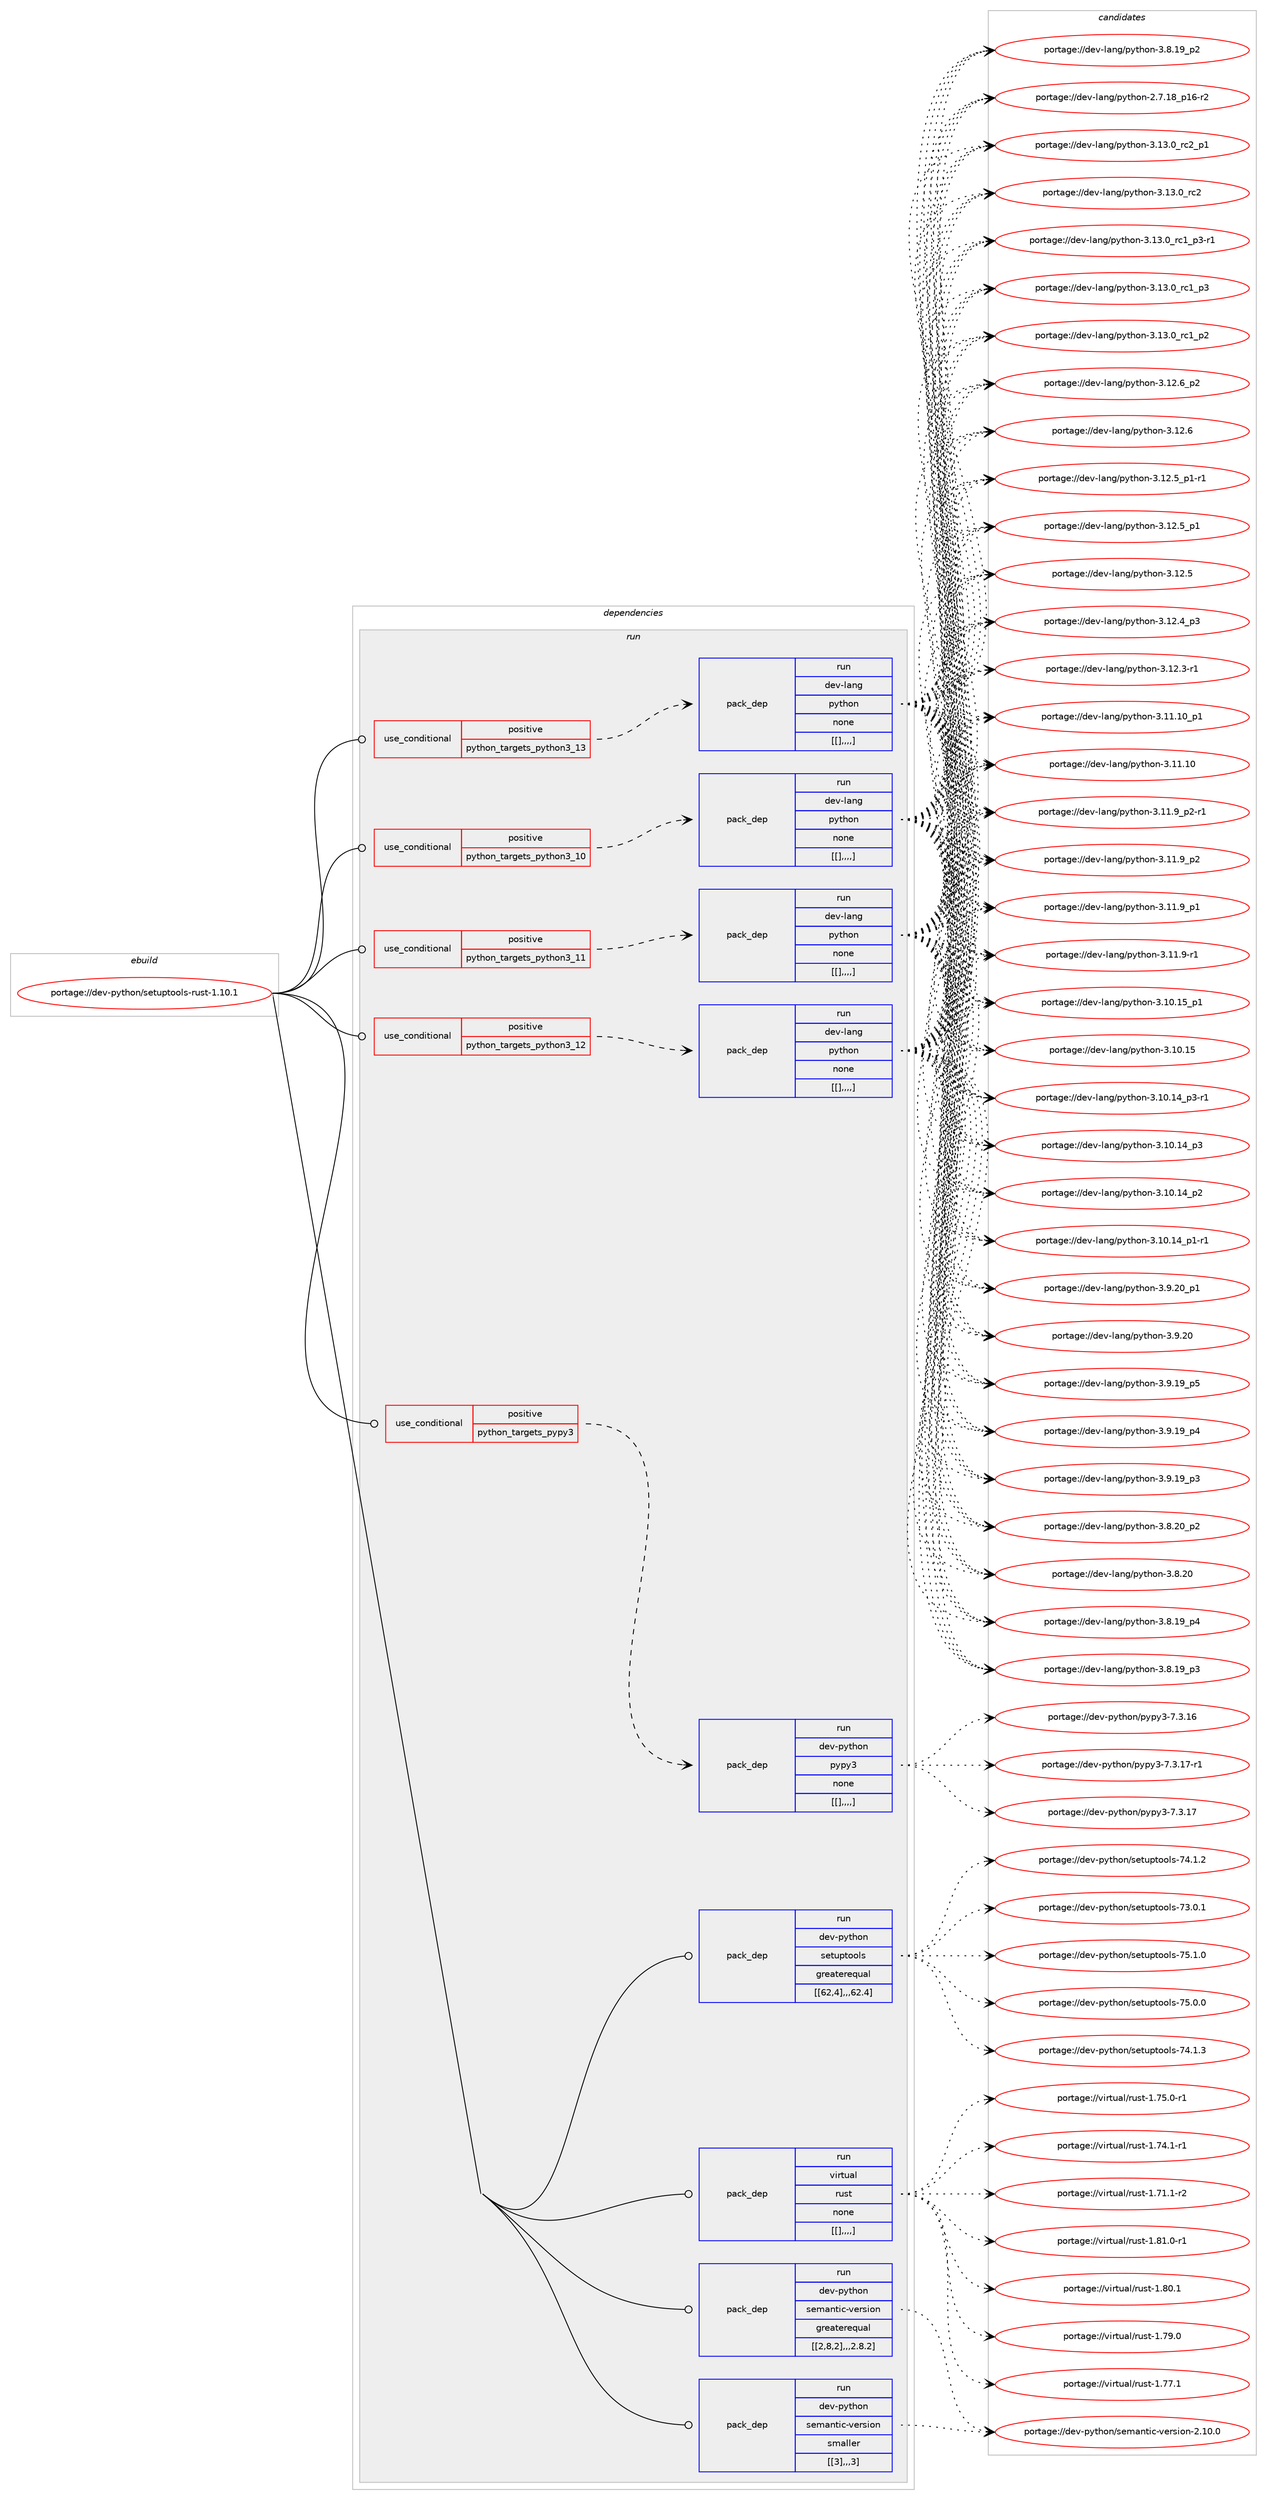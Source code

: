 digraph prolog {

# *************
# Graph options
# *************

newrank=true;
concentrate=true;
compound=true;
graph [rankdir=LR,fontname=Helvetica,fontsize=10,ranksep=1.5];#, ranksep=2.5, nodesep=0.2];
edge  [arrowhead=vee];
node  [fontname=Helvetica,fontsize=10];

# **********
# The ebuild
# **********

subgraph cluster_leftcol {
color=gray;
label=<<i>ebuild</i>>;
id [label="portage://dev-python/setuptools-rust-1.10.1", color=red, width=4, href="../dev-python/setuptools-rust-1.10.1.svg"];
}

# ****************
# The dependencies
# ****************

subgraph cluster_midcol {
color=gray;
label=<<i>dependencies</i>>;
subgraph cluster_compile {
fillcolor="#eeeeee";
style=filled;
label=<<i>compile</i>>;
}
subgraph cluster_compileandrun {
fillcolor="#eeeeee";
style=filled;
label=<<i>compile and run</i>>;
}
subgraph cluster_run {
fillcolor="#eeeeee";
style=filled;
label=<<i>run</i>>;
subgraph cond41174 {
dependency166370 [label=<<TABLE BORDER="0" CELLBORDER="1" CELLSPACING="0" CELLPADDING="4"><TR><TD ROWSPAN="3" CELLPADDING="10">use_conditional</TD></TR><TR><TD>positive</TD></TR><TR><TD>python_targets_pypy3</TD></TR></TABLE>>, shape=none, color=red];
subgraph pack123938 {
dependency166371 [label=<<TABLE BORDER="0" CELLBORDER="1" CELLSPACING="0" CELLPADDING="4" WIDTH="220"><TR><TD ROWSPAN="6" CELLPADDING="30">pack_dep</TD></TR><TR><TD WIDTH="110">run</TD></TR><TR><TD>dev-python</TD></TR><TR><TD>pypy3</TD></TR><TR><TD>none</TD></TR><TR><TD>[[],,,,]</TD></TR></TABLE>>, shape=none, color=blue];
}
dependency166370:e -> dependency166371:w [weight=20,style="dashed",arrowhead="vee"];
}
id:e -> dependency166370:w [weight=20,style="solid",arrowhead="odot"];
subgraph cond41175 {
dependency166372 [label=<<TABLE BORDER="0" CELLBORDER="1" CELLSPACING="0" CELLPADDING="4"><TR><TD ROWSPAN="3" CELLPADDING="10">use_conditional</TD></TR><TR><TD>positive</TD></TR><TR><TD>python_targets_python3_10</TD></TR></TABLE>>, shape=none, color=red];
subgraph pack123939 {
dependency166373 [label=<<TABLE BORDER="0" CELLBORDER="1" CELLSPACING="0" CELLPADDING="4" WIDTH="220"><TR><TD ROWSPAN="6" CELLPADDING="30">pack_dep</TD></TR><TR><TD WIDTH="110">run</TD></TR><TR><TD>dev-lang</TD></TR><TR><TD>python</TD></TR><TR><TD>none</TD></TR><TR><TD>[[],,,,]</TD></TR></TABLE>>, shape=none, color=blue];
}
dependency166372:e -> dependency166373:w [weight=20,style="dashed",arrowhead="vee"];
}
id:e -> dependency166372:w [weight=20,style="solid",arrowhead="odot"];
subgraph cond41176 {
dependency166374 [label=<<TABLE BORDER="0" CELLBORDER="1" CELLSPACING="0" CELLPADDING="4"><TR><TD ROWSPAN="3" CELLPADDING="10">use_conditional</TD></TR><TR><TD>positive</TD></TR><TR><TD>python_targets_python3_11</TD></TR></TABLE>>, shape=none, color=red];
subgraph pack123940 {
dependency166375 [label=<<TABLE BORDER="0" CELLBORDER="1" CELLSPACING="0" CELLPADDING="4" WIDTH="220"><TR><TD ROWSPAN="6" CELLPADDING="30">pack_dep</TD></TR><TR><TD WIDTH="110">run</TD></TR><TR><TD>dev-lang</TD></TR><TR><TD>python</TD></TR><TR><TD>none</TD></TR><TR><TD>[[],,,,]</TD></TR></TABLE>>, shape=none, color=blue];
}
dependency166374:e -> dependency166375:w [weight=20,style="dashed",arrowhead="vee"];
}
id:e -> dependency166374:w [weight=20,style="solid",arrowhead="odot"];
subgraph cond41177 {
dependency166376 [label=<<TABLE BORDER="0" CELLBORDER="1" CELLSPACING="0" CELLPADDING="4"><TR><TD ROWSPAN="3" CELLPADDING="10">use_conditional</TD></TR><TR><TD>positive</TD></TR><TR><TD>python_targets_python3_12</TD></TR></TABLE>>, shape=none, color=red];
subgraph pack123941 {
dependency166377 [label=<<TABLE BORDER="0" CELLBORDER="1" CELLSPACING="0" CELLPADDING="4" WIDTH="220"><TR><TD ROWSPAN="6" CELLPADDING="30">pack_dep</TD></TR><TR><TD WIDTH="110">run</TD></TR><TR><TD>dev-lang</TD></TR><TR><TD>python</TD></TR><TR><TD>none</TD></TR><TR><TD>[[],,,,]</TD></TR></TABLE>>, shape=none, color=blue];
}
dependency166376:e -> dependency166377:w [weight=20,style="dashed",arrowhead="vee"];
}
id:e -> dependency166376:w [weight=20,style="solid",arrowhead="odot"];
subgraph cond41178 {
dependency166378 [label=<<TABLE BORDER="0" CELLBORDER="1" CELLSPACING="0" CELLPADDING="4"><TR><TD ROWSPAN="3" CELLPADDING="10">use_conditional</TD></TR><TR><TD>positive</TD></TR><TR><TD>python_targets_python3_13</TD></TR></TABLE>>, shape=none, color=red];
subgraph pack123942 {
dependency166379 [label=<<TABLE BORDER="0" CELLBORDER="1" CELLSPACING="0" CELLPADDING="4" WIDTH="220"><TR><TD ROWSPAN="6" CELLPADDING="30">pack_dep</TD></TR><TR><TD WIDTH="110">run</TD></TR><TR><TD>dev-lang</TD></TR><TR><TD>python</TD></TR><TR><TD>none</TD></TR><TR><TD>[[],,,,]</TD></TR></TABLE>>, shape=none, color=blue];
}
dependency166378:e -> dependency166379:w [weight=20,style="dashed",arrowhead="vee"];
}
id:e -> dependency166378:w [weight=20,style="solid",arrowhead="odot"];
subgraph pack123943 {
dependency166380 [label=<<TABLE BORDER="0" CELLBORDER="1" CELLSPACING="0" CELLPADDING="4" WIDTH="220"><TR><TD ROWSPAN="6" CELLPADDING="30">pack_dep</TD></TR><TR><TD WIDTH="110">run</TD></TR><TR><TD>dev-python</TD></TR><TR><TD>semantic-version</TD></TR><TR><TD>greaterequal</TD></TR><TR><TD>[[2,8,2],,,2.8.2]</TD></TR></TABLE>>, shape=none, color=blue];
}
id:e -> dependency166380:w [weight=20,style="solid",arrowhead="odot"];
subgraph pack123944 {
dependency166381 [label=<<TABLE BORDER="0" CELLBORDER="1" CELLSPACING="0" CELLPADDING="4" WIDTH="220"><TR><TD ROWSPAN="6" CELLPADDING="30">pack_dep</TD></TR><TR><TD WIDTH="110">run</TD></TR><TR><TD>dev-python</TD></TR><TR><TD>semantic-version</TD></TR><TR><TD>smaller</TD></TR><TR><TD>[[3],,,3]</TD></TR></TABLE>>, shape=none, color=blue];
}
id:e -> dependency166381:w [weight=20,style="solid",arrowhead="odot"];
subgraph pack123945 {
dependency166382 [label=<<TABLE BORDER="0" CELLBORDER="1" CELLSPACING="0" CELLPADDING="4" WIDTH="220"><TR><TD ROWSPAN="6" CELLPADDING="30">pack_dep</TD></TR><TR><TD WIDTH="110">run</TD></TR><TR><TD>dev-python</TD></TR><TR><TD>setuptools</TD></TR><TR><TD>greaterequal</TD></TR><TR><TD>[[62,4],,,62.4]</TD></TR></TABLE>>, shape=none, color=blue];
}
id:e -> dependency166382:w [weight=20,style="solid",arrowhead="odot"];
subgraph pack123946 {
dependency166383 [label=<<TABLE BORDER="0" CELLBORDER="1" CELLSPACING="0" CELLPADDING="4" WIDTH="220"><TR><TD ROWSPAN="6" CELLPADDING="30">pack_dep</TD></TR><TR><TD WIDTH="110">run</TD></TR><TR><TD>virtual</TD></TR><TR><TD>rust</TD></TR><TR><TD>none</TD></TR><TR><TD>[[],,,,]</TD></TR></TABLE>>, shape=none, color=blue];
}
id:e -> dependency166383:w [weight=20,style="solid",arrowhead="odot"];
}
}

# **************
# The candidates
# **************

subgraph cluster_choices {
rank=same;
color=gray;
label=<<i>candidates</i>>;

subgraph choice123938 {
color=black;
nodesep=1;
choice100101118451121211161041111104711212111212151455546514649554511449 [label="portage://dev-python/pypy3-7.3.17-r1", color=red, width=4,href="../dev-python/pypy3-7.3.17-r1.svg"];
choice10010111845112121116104111110471121211121215145554651464955 [label="portage://dev-python/pypy3-7.3.17", color=red, width=4,href="../dev-python/pypy3-7.3.17.svg"];
choice10010111845112121116104111110471121211121215145554651464954 [label="portage://dev-python/pypy3-7.3.16", color=red, width=4,href="../dev-python/pypy3-7.3.16.svg"];
dependency166371:e -> choice100101118451121211161041111104711212111212151455546514649554511449:w [style=dotted,weight="100"];
dependency166371:e -> choice10010111845112121116104111110471121211121215145554651464955:w [style=dotted,weight="100"];
dependency166371:e -> choice10010111845112121116104111110471121211121215145554651464954:w [style=dotted,weight="100"];
}
subgraph choice123939 {
color=black;
nodesep=1;
choice100101118451089711010347112121116104111110455146495146489511499509511249 [label="portage://dev-lang/python-3.13.0_rc2_p1", color=red, width=4,href="../dev-lang/python-3.13.0_rc2_p1.svg"];
choice10010111845108971101034711212111610411111045514649514648951149950 [label="portage://dev-lang/python-3.13.0_rc2", color=red, width=4,href="../dev-lang/python-3.13.0_rc2.svg"];
choice1001011184510897110103471121211161041111104551464951464895114994995112514511449 [label="portage://dev-lang/python-3.13.0_rc1_p3-r1", color=red, width=4,href="../dev-lang/python-3.13.0_rc1_p3-r1.svg"];
choice100101118451089711010347112121116104111110455146495146489511499499511251 [label="portage://dev-lang/python-3.13.0_rc1_p3", color=red, width=4,href="../dev-lang/python-3.13.0_rc1_p3.svg"];
choice100101118451089711010347112121116104111110455146495146489511499499511250 [label="portage://dev-lang/python-3.13.0_rc1_p2", color=red, width=4,href="../dev-lang/python-3.13.0_rc1_p2.svg"];
choice100101118451089711010347112121116104111110455146495046549511250 [label="portage://dev-lang/python-3.12.6_p2", color=red, width=4,href="../dev-lang/python-3.12.6_p2.svg"];
choice10010111845108971101034711212111610411111045514649504654 [label="portage://dev-lang/python-3.12.6", color=red, width=4,href="../dev-lang/python-3.12.6.svg"];
choice1001011184510897110103471121211161041111104551464950465395112494511449 [label="portage://dev-lang/python-3.12.5_p1-r1", color=red, width=4,href="../dev-lang/python-3.12.5_p1-r1.svg"];
choice100101118451089711010347112121116104111110455146495046539511249 [label="portage://dev-lang/python-3.12.5_p1", color=red, width=4,href="../dev-lang/python-3.12.5_p1.svg"];
choice10010111845108971101034711212111610411111045514649504653 [label="portage://dev-lang/python-3.12.5", color=red, width=4,href="../dev-lang/python-3.12.5.svg"];
choice100101118451089711010347112121116104111110455146495046529511251 [label="portage://dev-lang/python-3.12.4_p3", color=red, width=4,href="../dev-lang/python-3.12.4_p3.svg"];
choice100101118451089711010347112121116104111110455146495046514511449 [label="portage://dev-lang/python-3.12.3-r1", color=red, width=4,href="../dev-lang/python-3.12.3-r1.svg"];
choice10010111845108971101034711212111610411111045514649494649489511249 [label="portage://dev-lang/python-3.11.10_p1", color=red, width=4,href="../dev-lang/python-3.11.10_p1.svg"];
choice1001011184510897110103471121211161041111104551464949464948 [label="portage://dev-lang/python-3.11.10", color=red, width=4,href="../dev-lang/python-3.11.10.svg"];
choice1001011184510897110103471121211161041111104551464949465795112504511449 [label="portage://dev-lang/python-3.11.9_p2-r1", color=red, width=4,href="../dev-lang/python-3.11.9_p2-r1.svg"];
choice100101118451089711010347112121116104111110455146494946579511250 [label="portage://dev-lang/python-3.11.9_p2", color=red, width=4,href="../dev-lang/python-3.11.9_p2.svg"];
choice100101118451089711010347112121116104111110455146494946579511249 [label="portage://dev-lang/python-3.11.9_p1", color=red, width=4,href="../dev-lang/python-3.11.9_p1.svg"];
choice100101118451089711010347112121116104111110455146494946574511449 [label="portage://dev-lang/python-3.11.9-r1", color=red, width=4,href="../dev-lang/python-3.11.9-r1.svg"];
choice10010111845108971101034711212111610411111045514649484649539511249 [label="portage://dev-lang/python-3.10.15_p1", color=red, width=4,href="../dev-lang/python-3.10.15_p1.svg"];
choice1001011184510897110103471121211161041111104551464948464953 [label="portage://dev-lang/python-3.10.15", color=red, width=4,href="../dev-lang/python-3.10.15.svg"];
choice100101118451089711010347112121116104111110455146494846495295112514511449 [label="portage://dev-lang/python-3.10.14_p3-r1", color=red, width=4,href="../dev-lang/python-3.10.14_p3-r1.svg"];
choice10010111845108971101034711212111610411111045514649484649529511251 [label="portage://dev-lang/python-3.10.14_p3", color=red, width=4,href="../dev-lang/python-3.10.14_p3.svg"];
choice10010111845108971101034711212111610411111045514649484649529511250 [label="portage://dev-lang/python-3.10.14_p2", color=red, width=4,href="../dev-lang/python-3.10.14_p2.svg"];
choice100101118451089711010347112121116104111110455146494846495295112494511449 [label="portage://dev-lang/python-3.10.14_p1-r1", color=red, width=4,href="../dev-lang/python-3.10.14_p1-r1.svg"];
choice100101118451089711010347112121116104111110455146574650489511249 [label="portage://dev-lang/python-3.9.20_p1", color=red, width=4,href="../dev-lang/python-3.9.20_p1.svg"];
choice10010111845108971101034711212111610411111045514657465048 [label="portage://dev-lang/python-3.9.20", color=red, width=4,href="../dev-lang/python-3.9.20.svg"];
choice100101118451089711010347112121116104111110455146574649579511253 [label="portage://dev-lang/python-3.9.19_p5", color=red, width=4,href="../dev-lang/python-3.9.19_p5.svg"];
choice100101118451089711010347112121116104111110455146574649579511252 [label="portage://dev-lang/python-3.9.19_p4", color=red, width=4,href="../dev-lang/python-3.9.19_p4.svg"];
choice100101118451089711010347112121116104111110455146574649579511251 [label="portage://dev-lang/python-3.9.19_p3", color=red, width=4,href="../dev-lang/python-3.9.19_p3.svg"];
choice100101118451089711010347112121116104111110455146564650489511250 [label="portage://dev-lang/python-3.8.20_p2", color=red, width=4,href="../dev-lang/python-3.8.20_p2.svg"];
choice10010111845108971101034711212111610411111045514656465048 [label="portage://dev-lang/python-3.8.20", color=red, width=4,href="../dev-lang/python-3.8.20.svg"];
choice100101118451089711010347112121116104111110455146564649579511252 [label="portage://dev-lang/python-3.8.19_p4", color=red, width=4,href="../dev-lang/python-3.8.19_p4.svg"];
choice100101118451089711010347112121116104111110455146564649579511251 [label="portage://dev-lang/python-3.8.19_p3", color=red, width=4,href="../dev-lang/python-3.8.19_p3.svg"];
choice100101118451089711010347112121116104111110455146564649579511250 [label="portage://dev-lang/python-3.8.19_p2", color=red, width=4,href="../dev-lang/python-3.8.19_p2.svg"];
choice100101118451089711010347112121116104111110455046554649569511249544511450 [label="portage://dev-lang/python-2.7.18_p16-r2", color=red, width=4,href="../dev-lang/python-2.7.18_p16-r2.svg"];
dependency166373:e -> choice100101118451089711010347112121116104111110455146495146489511499509511249:w [style=dotted,weight="100"];
dependency166373:e -> choice10010111845108971101034711212111610411111045514649514648951149950:w [style=dotted,weight="100"];
dependency166373:e -> choice1001011184510897110103471121211161041111104551464951464895114994995112514511449:w [style=dotted,weight="100"];
dependency166373:e -> choice100101118451089711010347112121116104111110455146495146489511499499511251:w [style=dotted,weight="100"];
dependency166373:e -> choice100101118451089711010347112121116104111110455146495146489511499499511250:w [style=dotted,weight="100"];
dependency166373:e -> choice100101118451089711010347112121116104111110455146495046549511250:w [style=dotted,weight="100"];
dependency166373:e -> choice10010111845108971101034711212111610411111045514649504654:w [style=dotted,weight="100"];
dependency166373:e -> choice1001011184510897110103471121211161041111104551464950465395112494511449:w [style=dotted,weight="100"];
dependency166373:e -> choice100101118451089711010347112121116104111110455146495046539511249:w [style=dotted,weight="100"];
dependency166373:e -> choice10010111845108971101034711212111610411111045514649504653:w [style=dotted,weight="100"];
dependency166373:e -> choice100101118451089711010347112121116104111110455146495046529511251:w [style=dotted,weight="100"];
dependency166373:e -> choice100101118451089711010347112121116104111110455146495046514511449:w [style=dotted,weight="100"];
dependency166373:e -> choice10010111845108971101034711212111610411111045514649494649489511249:w [style=dotted,weight="100"];
dependency166373:e -> choice1001011184510897110103471121211161041111104551464949464948:w [style=dotted,weight="100"];
dependency166373:e -> choice1001011184510897110103471121211161041111104551464949465795112504511449:w [style=dotted,weight="100"];
dependency166373:e -> choice100101118451089711010347112121116104111110455146494946579511250:w [style=dotted,weight="100"];
dependency166373:e -> choice100101118451089711010347112121116104111110455146494946579511249:w [style=dotted,weight="100"];
dependency166373:e -> choice100101118451089711010347112121116104111110455146494946574511449:w [style=dotted,weight="100"];
dependency166373:e -> choice10010111845108971101034711212111610411111045514649484649539511249:w [style=dotted,weight="100"];
dependency166373:e -> choice1001011184510897110103471121211161041111104551464948464953:w [style=dotted,weight="100"];
dependency166373:e -> choice100101118451089711010347112121116104111110455146494846495295112514511449:w [style=dotted,weight="100"];
dependency166373:e -> choice10010111845108971101034711212111610411111045514649484649529511251:w [style=dotted,weight="100"];
dependency166373:e -> choice10010111845108971101034711212111610411111045514649484649529511250:w [style=dotted,weight="100"];
dependency166373:e -> choice100101118451089711010347112121116104111110455146494846495295112494511449:w [style=dotted,weight="100"];
dependency166373:e -> choice100101118451089711010347112121116104111110455146574650489511249:w [style=dotted,weight="100"];
dependency166373:e -> choice10010111845108971101034711212111610411111045514657465048:w [style=dotted,weight="100"];
dependency166373:e -> choice100101118451089711010347112121116104111110455146574649579511253:w [style=dotted,weight="100"];
dependency166373:e -> choice100101118451089711010347112121116104111110455146574649579511252:w [style=dotted,weight="100"];
dependency166373:e -> choice100101118451089711010347112121116104111110455146574649579511251:w [style=dotted,weight="100"];
dependency166373:e -> choice100101118451089711010347112121116104111110455146564650489511250:w [style=dotted,weight="100"];
dependency166373:e -> choice10010111845108971101034711212111610411111045514656465048:w [style=dotted,weight="100"];
dependency166373:e -> choice100101118451089711010347112121116104111110455146564649579511252:w [style=dotted,weight="100"];
dependency166373:e -> choice100101118451089711010347112121116104111110455146564649579511251:w [style=dotted,weight="100"];
dependency166373:e -> choice100101118451089711010347112121116104111110455146564649579511250:w [style=dotted,weight="100"];
dependency166373:e -> choice100101118451089711010347112121116104111110455046554649569511249544511450:w [style=dotted,weight="100"];
}
subgraph choice123940 {
color=black;
nodesep=1;
choice100101118451089711010347112121116104111110455146495146489511499509511249 [label="portage://dev-lang/python-3.13.0_rc2_p1", color=red, width=4,href="../dev-lang/python-3.13.0_rc2_p1.svg"];
choice10010111845108971101034711212111610411111045514649514648951149950 [label="portage://dev-lang/python-3.13.0_rc2", color=red, width=4,href="../dev-lang/python-3.13.0_rc2.svg"];
choice1001011184510897110103471121211161041111104551464951464895114994995112514511449 [label="portage://dev-lang/python-3.13.0_rc1_p3-r1", color=red, width=4,href="../dev-lang/python-3.13.0_rc1_p3-r1.svg"];
choice100101118451089711010347112121116104111110455146495146489511499499511251 [label="portage://dev-lang/python-3.13.0_rc1_p3", color=red, width=4,href="../dev-lang/python-3.13.0_rc1_p3.svg"];
choice100101118451089711010347112121116104111110455146495146489511499499511250 [label="portage://dev-lang/python-3.13.0_rc1_p2", color=red, width=4,href="../dev-lang/python-3.13.0_rc1_p2.svg"];
choice100101118451089711010347112121116104111110455146495046549511250 [label="portage://dev-lang/python-3.12.6_p2", color=red, width=4,href="../dev-lang/python-3.12.6_p2.svg"];
choice10010111845108971101034711212111610411111045514649504654 [label="portage://dev-lang/python-3.12.6", color=red, width=4,href="../dev-lang/python-3.12.6.svg"];
choice1001011184510897110103471121211161041111104551464950465395112494511449 [label="portage://dev-lang/python-3.12.5_p1-r1", color=red, width=4,href="../dev-lang/python-3.12.5_p1-r1.svg"];
choice100101118451089711010347112121116104111110455146495046539511249 [label="portage://dev-lang/python-3.12.5_p1", color=red, width=4,href="../dev-lang/python-3.12.5_p1.svg"];
choice10010111845108971101034711212111610411111045514649504653 [label="portage://dev-lang/python-3.12.5", color=red, width=4,href="../dev-lang/python-3.12.5.svg"];
choice100101118451089711010347112121116104111110455146495046529511251 [label="portage://dev-lang/python-3.12.4_p3", color=red, width=4,href="../dev-lang/python-3.12.4_p3.svg"];
choice100101118451089711010347112121116104111110455146495046514511449 [label="portage://dev-lang/python-3.12.3-r1", color=red, width=4,href="../dev-lang/python-3.12.3-r1.svg"];
choice10010111845108971101034711212111610411111045514649494649489511249 [label="portage://dev-lang/python-3.11.10_p1", color=red, width=4,href="../dev-lang/python-3.11.10_p1.svg"];
choice1001011184510897110103471121211161041111104551464949464948 [label="portage://dev-lang/python-3.11.10", color=red, width=4,href="../dev-lang/python-3.11.10.svg"];
choice1001011184510897110103471121211161041111104551464949465795112504511449 [label="portage://dev-lang/python-3.11.9_p2-r1", color=red, width=4,href="../dev-lang/python-3.11.9_p2-r1.svg"];
choice100101118451089711010347112121116104111110455146494946579511250 [label="portage://dev-lang/python-3.11.9_p2", color=red, width=4,href="../dev-lang/python-3.11.9_p2.svg"];
choice100101118451089711010347112121116104111110455146494946579511249 [label="portage://dev-lang/python-3.11.9_p1", color=red, width=4,href="../dev-lang/python-3.11.9_p1.svg"];
choice100101118451089711010347112121116104111110455146494946574511449 [label="portage://dev-lang/python-3.11.9-r1", color=red, width=4,href="../dev-lang/python-3.11.9-r1.svg"];
choice10010111845108971101034711212111610411111045514649484649539511249 [label="portage://dev-lang/python-3.10.15_p1", color=red, width=4,href="../dev-lang/python-3.10.15_p1.svg"];
choice1001011184510897110103471121211161041111104551464948464953 [label="portage://dev-lang/python-3.10.15", color=red, width=4,href="../dev-lang/python-3.10.15.svg"];
choice100101118451089711010347112121116104111110455146494846495295112514511449 [label="portage://dev-lang/python-3.10.14_p3-r1", color=red, width=4,href="../dev-lang/python-3.10.14_p3-r1.svg"];
choice10010111845108971101034711212111610411111045514649484649529511251 [label="portage://dev-lang/python-3.10.14_p3", color=red, width=4,href="../dev-lang/python-3.10.14_p3.svg"];
choice10010111845108971101034711212111610411111045514649484649529511250 [label="portage://dev-lang/python-3.10.14_p2", color=red, width=4,href="../dev-lang/python-3.10.14_p2.svg"];
choice100101118451089711010347112121116104111110455146494846495295112494511449 [label="portage://dev-lang/python-3.10.14_p1-r1", color=red, width=4,href="../dev-lang/python-3.10.14_p1-r1.svg"];
choice100101118451089711010347112121116104111110455146574650489511249 [label="portage://dev-lang/python-3.9.20_p1", color=red, width=4,href="../dev-lang/python-3.9.20_p1.svg"];
choice10010111845108971101034711212111610411111045514657465048 [label="portage://dev-lang/python-3.9.20", color=red, width=4,href="../dev-lang/python-3.9.20.svg"];
choice100101118451089711010347112121116104111110455146574649579511253 [label="portage://dev-lang/python-3.9.19_p5", color=red, width=4,href="../dev-lang/python-3.9.19_p5.svg"];
choice100101118451089711010347112121116104111110455146574649579511252 [label="portage://dev-lang/python-3.9.19_p4", color=red, width=4,href="../dev-lang/python-3.9.19_p4.svg"];
choice100101118451089711010347112121116104111110455146574649579511251 [label="portage://dev-lang/python-3.9.19_p3", color=red, width=4,href="../dev-lang/python-3.9.19_p3.svg"];
choice100101118451089711010347112121116104111110455146564650489511250 [label="portage://dev-lang/python-3.8.20_p2", color=red, width=4,href="../dev-lang/python-3.8.20_p2.svg"];
choice10010111845108971101034711212111610411111045514656465048 [label="portage://dev-lang/python-3.8.20", color=red, width=4,href="../dev-lang/python-3.8.20.svg"];
choice100101118451089711010347112121116104111110455146564649579511252 [label="portage://dev-lang/python-3.8.19_p4", color=red, width=4,href="../dev-lang/python-3.8.19_p4.svg"];
choice100101118451089711010347112121116104111110455146564649579511251 [label="portage://dev-lang/python-3.8.19_p3", color=red, width=4,href="../dev-lang/python-3.8.19_p3.svg"];
choice100101118451089711010347112121116104111110455146564649579511250 [label="portage://dev-lang/python-3.8.19_p2", color=red, width=4,href="../dev-lang/python-3.8.19_p2.svg"];
choice100101118451089711010347112121116104111110455046554649569511249544511450 [label="portage://dev-lang/python-2.7.18_p16-r2", color=red, width=4,href="../dev-lang/python-2.7.18_p16-r2.svg"];
dependency166375:e -> choice100101118451089711010347112121116104111110455146495146489511499509511249:w [style=dotted,weight="100"];
dependency166375:e -> choice10010111845108971101034711212111610411111045514649514648951149950:w [style=dotted,weight="100"];
dependency166375:e -> choice1001011184510897110103471121211161041111104551464951464895114994995112514511449:w [style=dotted,weight="100"];
dependency166375:e -> choice100101118451089711010347112121116104111110455146495146489511499499511251:w [style=dotted,weight="100"];
dependency166375:e -> choice100101118451089711010347112121116104111110455146495146489511499499511250:w [style=dotted,weight="100"];
dependency166375:e -> choice100101118451089711010347112121116104111110455146495046549511250:w [style=dotted,weight="100"];
dependency166375:e -> choice10010111845108971101034711212111610411111045514649504654:w [style=dotted,weight="100"];
dependency166375:e -> choice1001011184510897110103471121211161041111104551464950465395112494511449:w [style=dotted,weight="100"];
dependency166375:e -> choice100101118451089711010347112121116104111110455146495046539511249:w [style=dotted,weight="100"];
dependency166375:e -> choice10010111845108971101034711212111610411111045514649504653:w [style=dotted,weight="100"];
dependency166375:e -> choice100101118451089711010347112121116104111110455146495046529511251:w [style=dotted,weight="100"];
dependency166375:e -> choice100101118451089711010347112121116104111110455146495046514511449:w [style=dotted,weight="100"];
dependency166375:e -> choice10010111845108971101034711212111610411111045514649494649489511249:w [style=dotted,weight="100"];
dependency166375:e -> choice1001011184510897110103471121211161041111104551464949464948:w [style=dotted,weight="100"];
dependency166375:e -> choice1001011184510897110103471121211161041111104551464949465795112504511449:w [style=dotted,weight="100"];
dependency166375:e -> choice100101118451089711010347112121116104111110455146494946579511250:w [style=dotted,weight="100"];
dependency166375:e -> choice100101118451089711010347112121116104111110455146494946579511249:w [style=dotted,weight="100"];
dependency166375:e -> choice100101118451089711010347112121116104111110455146494946574511449:w [style=dotted,weight="100"];
dependency166375:e -> choice10010111845108971101034711212111610411111045514649484649539511249:w [style=dotted,weight="100"];
dependency166375:e -> choice1001011184510897110103471121211161041111104551464948464953:w [style=dotted,weight="100"];
dependency166375:e -> choice100101118451089711010347112121116104111110455146494846495295112514511449:w [style=dotted,weight="100"];
dependency166375:e -> choice10010111845108971101034711212111610411111045514649484649529511251:w [style=dotted,weight="100"];
dependency166375:e -> choice10010111845108971101034711212111610411111045514649484649529511250:w [style=dotted,weight="100"];
dependency166375:e -> choice100101118451089711010347112121116104111110455146494846495295112494511449:w [style=dotted,weight="100"];
dependency166375:e -> choice100101118451089711010347112121116104111110455146574650489511249:w [style=dotted,weight="100"];
dependency166375:e -> choice10010111845108971101034711212111610411111045514657465048:w [style=dotted,weight="100"];
dependency166375:e -> choice100101118451089711010347112121116104111110455146574649579511253:w [style=dotted,weight="100"];
dependency166375:e -> choice100101118451089711010347112121116104111110455146574649579511252:w [style=dotted,weight="100"];
dependency166375:e -> choice100101118451089711010347112121116104111110455146574649579511251:w [style=dotted,weight="100"];
dependency166375:e -> choice100101118451089711010347112121116104111110455146564650489511250:w [style=dotted,weight="100"];
dependency166375:e -> choice10010111845108971101034711212111610411111045514656465048:w [style=dotted,weight="100"];
dependency166375:e -> choice100101118451089711010347112121116104111110455146564649579511252:w [style=dotted,weight="100"];
dependency166375:e -> choice100101118451089711010347112121116104111110455146564649579511251:w [style=dotted,weight="100"];
dependency166375:e -> choice100101118451089711010347112121116104111110455146564649579511250:w [style=dotted,weight="100"];
dependency166375:e -> choice100101118451089711010347112121116104111110455046554649569511249544511450:w [style=dotted,weight="100"];
}
subgraph choice123941 {
color=black;
nodesep=1;
choice100101118451089711010347112121116104111110455146495146489511499509511249 [label="portage://dev-lang/python-3.13.0_rc2_p1", color=red, width=4,href="../dev-lang/python-3.13.0_rc2_p1.svg"];
choice10010111845108971101034711212111610411111045514649514648951149950 [label="portage://dev-lang/python-3.13.0_rc2", color=red, width=4,href="../dev-lang/python-3.13.0_rc2.svg"];
choice1001011184510897110103471121211161041111104551464951464895114994995112514511449 [label="portage://dev-lang/python-3.13.0_rc1_p3-r1", color=red, width=4,href="../dev-lang/python-3.13.0_rc1_p3-r1.svg"];
choice100101118451089711010347112121116104111110455146495146489511499499511251 [label="portage://dev-lang/python-3.13.0_rc1_p3", color=red, width=4,href="../dev-lang/python-3.13.0_rc1_p3.svg"];
choice100101118451089711010347112121116104111110455146495146489511499499511250 [label="portage://dev-lang/python-3.13.0_rc1_p2", color=red, width=4,href="../dev-lang/python-3.13.0_rc1_p2.svg"];
choice100101118451089711010347112121116104111110455146495046549511250 [label="portage://dev-lang/python-3.12.6_p2", color=red, width=4,href="../dev-lang/python-3.12.6_p2.svg"];
choice10010111845108971101034711212111610411111045514649504654 [label="portage://dev-lang/python-3.12.6", color=red, width=4,href="../dev-lang/python-3.12.6.svg"];
choice1001011184510897110103471121211161041111104551464950465395112494511449 [label="portage://dev-lang/python-3.12.5_p1-r1", color=red, width=4,href="../dev-lang/python-3.12.5_p1-r1.svg"];
choice100101118451089711010347112121116104111110455146495046539511249 [label="portage://dev-lang/python-3.12.5_p1", color=red, width=4,href="../dev-lang/python-3.12.5_p1.svg"];
choice10010111845108971101034711212111610411111045514649504653 [label="portage://dev-lang/python-3.12.5", color=red, width=4,href="../dev-lang/python-3.12.5.svg"];
choice100101118451089711010347112121116104111110455146495046529511251 [label="portage://dev-lang/python-3.12.4_p3", color=red, width=4,href="../dev-lang/python-3.12.4_p3.svg"];
choice100101118451089711010347112121116104111110455146495046514511449 [label="portage://dev-lang/python-3.12.3-r1", color=red, width=4,href="../dev-lang/python-3.12.3-r1.svg"];
choice10010111845108971101034711212111610411111045514649494649489511249 [label="portage://dev-lang/python-3.11.10_p1", color=red, width=4,href="../dev-lang/python-3.11.10_p1.svg"];
choice1001011184510897110103471121211161041111104551464949464948 [label="portage://dev-lang/python-3.11.10", color=red, width=4,href="../dev-lang/python-3.11.10.svg"];
choice1001011184510897110103471121211161041111104551464949465795112504511449 [label="portage://dev-lang/python-3.11.9_p2-r1", color=red, width=4,href="../dev-lang/python-3.11.9_p2-r1.svg"];
choice100101118451089711010347112121116104111110455146494946579511250 [label="portage://dev-lang/python-3.11.9_p2", color=red, width=4,href="../dev-lang/python-3.11.9_p2.svg"];
choice100101118451089711010347112121116104111110455146494946579511249 [label="portage://dev-lang/python-3.11.9_p1", color=red, width=4,href="../dev-lang/python-3.11.9_p1.svg"];
choice100101118451089711010347112121116104111110455146494946574511449 [label="portage://dev-lang/python-3.11.9-r1", color=red, width=4,href="../dev-lang/python-3.11.9-r1.svg"];
choice10010111845108971101034711212111610411111045514649484649539511249 [label="portage://dev-lang/python-3.10.15_p1", color=red, width=4,href="../dev-lang/python-3.10.15_p1.svg"];
choice1001011184510897110103471121211161041111104551464948464953 [label="portage://dev-lang/python-3.10.15", color=red, width=4,href="../dev-lang/python-3.10.15.svg"];
choice100101118451089711010347112121116104111110455146494846495295112514511449 [label="portage://dev-lang/python-3.10.14_p3-r1", color=red, width=4,href="../dev-lang/python-3.10.14_p3-r1.svg"];
choice10010111845108971101034711212111610411111045514649484649529511251 [label="portage://dev-lang/python-3.10.14_p3", color=red, width=4,href="../dev-lang/python-3.10.14_p3.svg"];
choice10010111845108971101034711212111610411111045514649484649529511250 [label="portage://dev-lang/python-3.10.14_p2", color=red, width=4,href="../dev-lang/python-3.10.14_p2.svg"];
choice100101118451089711010347112121116104111110455146494846495295112494511449 [label="portage://dev-lang/python-3.10.14_p1-r1", color=red, width=4,href="../dev-lang/python-3.10.14_p1-r1.svg"];
choice100101118451089711010347112121116104111110455146574650489511249 [label="portage://dev-lang/python-3.9.20_p1", color=red, width=4,href="../dev-lang/python-3.9.20_p1.svg"];
choice10010111845108971101034711212111610411111045514657465048 [label="portage://dev-lang/python-3.9.20", color=red, width=4,href="../dev-lang/python-3.9.20.svg"];
choice100101118451089711010347112121116104111110455146574649579511253 [label="portage://dev-lang/python-3.9.19_p5", color=red, width=4,href="../dev-lang/python-3.9.19_p5.svg"];
choice100101118451089711010347112121116104111110455146574649579511252 [label="portage://dev-lang/python-3.9.19_p4", color=red, width=4,href="../dev-lang/python-3.9.19_p4.svg"];
choice100101118451089711010347112121116104111110455146574649579511251 [label="portage://dev-lang/python-3.9.19_p3", color=red, width=4,href="../dev-lang/python-3.9.19_p3.svg"];
choice100101118451089711010347112121116104111110455146564650489511250 [label="portage://dev-lang/python-3.8.20_p2", color=red, width=4,href="../dev-lang/python-3.8.20_p2.svg"];
choice10010111845108971101034711212111610411111045514656465048 [label="portage://dev-lang/python-3.8.20", color=red, width=4,href="../dev-lang/python-3.8.20.svg"];
choice100101118451089711010347112121116104111110455146564649579511252 [label="portage://dev-lang/python-3.8.19_p4", color=red, width=4,href="../dev-lang/python-3.8.19_p4.svg"];
choice100101118451089711010347112121116104111110455146564649579511251 [label="portage://dev-lang/python-3.8.19_p3", color=red, width=4,href="../dev-lang/python-3.8.19_p3.svg"];
choice100101118451089711010347112121116104111110455146564649579511250 [label="portage://dev-lang/python-3.8.19_p2", color=red, width=4,href="../dev-lang/python-3.8.19_p2.svg"];
choice100101118451089711010347112121116104111110455046554649569511249544511450 [label="portage://dev-lang/python-2.7.18_p16-r2", color=red, width=4,href="../dev-lang/python-2.7.18_p16-r2.svg"];
dependency166377:e -> choice100101118451089711010347112121116104111110455146495146489511499509511249:w [style=dotted,weight="100"];
dependency166377:e -> choice10010111845108971101034711212111610411111045514649514648951149950:w [style=dotted,weight="100"];
dependency166377:e -> choice1001011184510897110103471121211161041111104551464951464895114994995112514511449:w [style=dotted,weight="100"];
dependency166377:e -> choice100101118451089711010347112121116104111110455146495146489511499499511251:w [style=dotted,weight="100"];
dependency166377:e -> choice100101118451089711010347112121116104111110455146495146489511499499511250:w [style=dotted,weight="100"];
dependency166377:e -> choice100101118451089711010347112121116104111110455146495046549511250:w [style=dotted,weight="100"];
dependency166377:e -> choice10010111845108971101034711212111610411111045514649504654:w [style=dotted,weight="100"];
dependency166377:e -> choice1001011184510897110103471121211161041111104551464950465395112494511449:w [style=dotted,weight="100"];
dependency166377:e -> choice100101118451089711010347112121116104111110455146495046539511249:w [style=dotted,weight="100"];
dependency166377:e -> choice10010111845108971101034711212111610411111045514649504653:w [style=dotted,weight="100"];
dependency166377:e -> choice100101118451089711010347112121116104111110455146495046529511251:w [style=dotted,weight="100"];
dependency166377:e -> choice100101118451089711010347112121116104111110455146495046514511449:w [style=dotted,weight="100"];
dependency166377:e -> choice10010111845108971101034711212111610411111045514649494649489511249:w [style=dotted,weight="100"];
dependency166377:e -> choice1001011184510897110103471121211161041111104551464949464948:w [style=dotted,weight="100"];
dependency166377:e -> choice1001011184510897110103471121211161041111104551464949465795112504511449:w [style=dotted,weight="100"];
dependency166377:e -> choice100101118451089711010347112121116104111110455146494946579511250:w [style=dotted,weight="100"];
dependency166377:e -> choice100101118451089711010347112121116104111110455146494946579511249:w [style=dotted,weight="100"];
dependency166377:e -> choice100101118451089711010347112121116104111110455146494946574511449:w [style=dotted,weight="100"];
dependency166377:e -> choice10010111845108971101034711212111610411111045514649484649539511249:w [style=dotted,weight="100"];
dependency166377:e -> choice1001011184510897110103471121211161041111104551464948464953:w [style=dotted,weight="100"];
dependency166377:e -> choice100101118451089711010347112121116104111110455146494846495295112514511449:w [style=dotted,weight="100"];
dependency166377:e -> choice10010111845108971101034711212111610411111045514649484649529511251:w [style=dotted,weight="100"];
dependency166377:e -> choice10010111845108971101034711212111610411111045514649484649529511250:w [style=dotted,weight="100"];
dependency166377:e -> choice100101118451089711010347112121116104111110455146494846495295112494511449:w [style=dotted,weight="100"];
dependency166377:e -> choice100101118451089711010347112121116104111110455146574650489511249:w [style=dotted,weight="100"];
dependency166377:e -> choice10010111845108971101034711212111610411111045514657465048:w [style=dotted,weight="100"];
dependency166377:e -> choice100101118451089711010347112121116104111110455146574649579511253:w [style=dotted,weight="100"];
dependency166377:e -> choice100101118451089711010347112121116104111110455146574649579511252:w [style=dotted,weight="100"];
dependency166377:e -> choice100101118451089711010347112121116104111110455146574649579511251:w [style=dotted,weight="100"];
dependency166377:e -> choice100101118451089711010347112121116104111110455146564650489511250:w [style=dotted,weight="100"];
dependency166377:e -> choice10010111845108971101034711212111610411111045514656465048:w [style=dotted,weight="100"];
dependency166377:e -> choice100101118451089711010347112121116104111110455146564649579511252:w [style=dotted,weight="100"];
dependency166377:e -> choice100101118451089711010347112121116104111110455146564649579511251:w [style=dotted,weight="100"];
dependency166377:e -> choice100101118451089711010347112121116104111110455146564649579511250:w [style=dotted,weight="100"];
dependency166377:e -> choice100101118451089711010347112121116104111110455046554649569511249544511450:w [style=dotted,weight="100"];
}
subgraph choice123942 {
color=black;
nodesep=1;
choice100101118451089711010347112121116104111110455146495146489511499509511249 [label="portage://dev-lang/python-3.13.0_rc2_p1", color=red, width=4,href="../dev-lang/python-3.13.0_rc2_p1.svg"];
choice10010111845108971101034711212111610411111045514649514648951149950 [label="portage://dev-lang/python-3.13.0_rc2", color=red, width=4,href="../dev-lang/python-3.13.0_rc2.svg"];
choice1001011184510897110103471121211161041111104551464951464895114994995112514511449 [label="portage://dev-lang/python-3.13.0_rc1_p3-r1", color=red, width=4,href="../dev-lang/python-3.13.0_rc1_p3-r1.svg"];
choice100101118451089711010347112121116104111110455146495146489511499499511251 [label="portage://dev-lang/python-3.13.0_rc1_p3", color=red, width=4,href="../dev-lang/python-3.13.0_rc1_p3.svg"];
choice100101118451089711010347112121116104111110455146495146489511499499511250 [label="portage://dev-lang/python-3.13.0_rc1_p2", color=red, width=4,href="../dev-lang/python-3.13.0_rc1_p2.svg"];
choice100101118451089711010347112121116104111110455146495046549511250 [label="portage://dev-lang/python-3.12.6_p2", color=red, width=4,href="../dev-lang/python-3.12.6_p2.svg"];
choice10010111845108971101034711212111610411111045514649504654 [label="portage://dev-lang/python-3.12.6", color=red, width=4,href="../dev-lang/python-3.12.6.svg"];
choice1001011184510897110103471121211161041111104551464950465395112494511449 [label="portage://dev-lang/python-3.12.5_p1-r1", color=red, width=4,href="../dev-lang/python-3.12.5_p1-r1.svg"];
choice100101118451089711010347112121116104111110455146495046539511249 [label="portage://dev-lang/python-3.12.5_p1", color=red, width=4,href="../dev-lang/python-3.12.5_p1.svg"];
choice10010111845108971101034711212111610411111045514649504653 [label="portage://dev-lang/python-3.12.5", color=red, width=4,href="../dev-lang/python-3.12.5.svg"];
choice100101118451089711010347112121116104111110455146495046529511251 [label="portage://dev-lang/python-3.12.4_p3", color=red, width=4,href="../dev-lang/python-3.12.4_p3.svg"];
choice100101118451089711010347112121116104111110455146495046514511449 [label="portage://dev-lang/python-3.12.3-r1", color=red, width=4,href="../dev-lang/python-3.12.3-r1.svg"];
choice10010111845108971101034711212111610411111045514649494649489511249 [label="portage://dev-lang/python-3.11.10_p1", color=red, width=4,href="../dev-lang/python-3.11.10_p1.svg"];
choice1001011184510897110103471121211161041111104551464949464948 [label="portage://dev-lang/python-3.11.10", color=red, width=4,href="../dev-lang/python-3.11.10.svg"];
choice1001011184510897110103471121211161041111104551464949465795112504511449 [label="portage://dev-lang/python-3.11.9_p2-r1", color=red, width=4,href="../dev-lang/python-3.11.9_p2-r1.svg"];
choice100101118451089711010347112121116104111110455146494946579511250 [label="portage://dev-lang/python-3.11.9_p2", color=red, width=4,href="../dev-lang/python-3.11.9_p2.svg"];
choice100101118451089711010347112121116104111110455146494946579511249 [label="portage://dev-lang/python-3.11.9_p1", color=red, width=4,href="../dev-lang/python-3.11.9_p1.svg"];
choice100101118451089711010347112121116104111110455146494946574511449 [label="portage://dev-lang/python-3.11.9-r1", color=red, width=4,href="../dev-lang/python-3.11.9-r1.svg"];
choice10010111845108971101034711212111610411111045514649484649539511249 [label="portage://dev-lang/python-3.10.15_p1", color=red, width=4,href="../dev-lang/python-3.10.15_p1.svg"];
choice1001011184510897110103471121211161041111104551464948464953 [label="portage://dev-lang/python-3.10.15", color=red, width=4,href="../dev-lang/python-3.10.15.svg"];
choice100101118451089711010347112121116104111110455146494846495295112514511449 [label="portage://dev-lang/python-3.10.14_p3-r1", color=red, width=4,href="../dev-lang/python-3.10.14_p3-r1.svg"];
choice10010111845108971101034711212111610411111045514649484649529511251 [label="portage://dev-lang/python-3.10.14_p3", color=red, width=4,href="../dev-lang/python-3.10.14_p3.svg"];
choice10010111845108971101034711212111610411111045514649484649529511250 [label="portage://dev-lang/python-3.10.14_p2", color=red, width=4,href="../dev-lang/python-3.10.14_p2.svg"];
choice100101118451089711010347112121116104111110455146494846495295112494511449 [label="portage://dev-lang/python-3.10.14_p1-r1", color=red, width=4,href="../dev-lang/python-3.10.14_p1-r1.svg"];
choice100101118451089711010347112121116104111110455146574650489511249 [label="portage://dev-lang/python-3.9.20_p1", color=red, width=4,href="../dev-lang/python-3.9.20_p1.svg"];
choice10010111845108971101034711212111610411111045514657465048 [label="portage://dev-lang/python-3.9.20", color=red, width=4,href="../dev-lang/python-3.9.20.svg"];
choice100101118451089711010347112121116104111110455146574649579511253 [label="portage://dev-lang/python-3.9.19_p5", color=red, width=4,href="../dev-lang/python-3.9.19_p5.svg"];
choice100101118451089711010347112121116104111110455146574649579511252 [label="portage://dev-lang/python-3.9.19_p4", color=red, width=4,href="../dev-lang/python-3.9.19_p4.svg"];
choice100101118451089711010347112121116104111110455146574649579511251 [label="portage://dev-lang/python-3.9.19_p3", color=red, width=4,href="../dev-lang/python-3.9.19_p3.svg"];
choice100101118451089711010347112121116104111110455146564650489511250 [label="portage://dev-lang/python-3.8.20_p2", color=red, width=4,href="../dev-lang/python-3.8.20_p2.svg"];
choice10010111845108971101034711212111610411111045514656465048 [label="portage://dev-lang/python-3.8.20", color=red, width=4,href="../dev-lang/python-3.8.20.svg"];
choice100101118451089711010347112121116104111110455146564649579511252 [label="portage://dev-lang/python-3.8.19_p4", color=red, width=4,href="../dev-lang/python-3.8.19_p4.svg"];
choice100101118451089711010347112121116104111110455146564649579511251 [label="portage://dev-lang/python-3.8.19_p3", color=red, width=4,href="../dev-lang/python-3.8.19_p3.svg"];
choice100101118451089711010347112121116104111110455146564649579511250 [label="portage://dev-lang/python-3.8.19_p2", color=red, width=4,href="../dev-lang/python-3.8.19_p2.svg"];
choice100101118451089711010347112121116104111110455046554649569511249544511450 [label="portage://dev-lang/python-2.7.18_p16-r2", color=red, width=4,href="../dev-lang/python-2.7.18_p16-r2.svg"];
dependency166379:e -> choice100101118451089711010347112121116104111110455146495146489511499509511249:w [style=dotted,weight="100"];
dependency166379:e -> choice10010111845108971101034711212111610411111045514649514648951149950:w [style=dotted,weight="100"];
dependency166379:e -> choice1001011184510897110103471121211161041111104551464951464895114994995112514511449:w [style=dotted,weight="100"];
dependency166379:e -> choice100101118451089711010347112121116104111110455146495146489511499499511251:w [style=dotted,weight="100"];
dependency166379:e -> choice100101118451089711010347112121116104111110455146495146489511499499511250:w [style=dotted,weight="100"];
dependency166379:e -> choice100101118451089711010347112121116104111110455146495046549511250:w [style=dotted,weight="100"];
dependency166379:e -> choice10010111845108971101034711212111610411111045514649504654:w [style=dotted,weight="100"];
dependency166379:e -> choice1001011184510897110103471121211161041111104551464950465395112494511449:w [style=dotted,weight="100"];
dependency166379:e -> choice100101118451089711010347112121116104111110455146495046539511249:w [style=dotted,weight="100"];
dependency166379:e -> choice10010111845108971101034711212111610411111045514649504653:w [style=dotted,weight="100"];
dependency166379:e -> choice100101118451089711010347112121116104111110455146495046529511251:w [style=dotted,weight="100"];
dependency166379:e -> choice100101118451089711010347112121116104111110455146495046514511449:w [style=dotted,weight="100"];
dependency166379:e -> choice10010111845108971101034711212111610411111045514649494649489511249:w [style=dotted,weight="100"];
dependency166379:e -> choice1001011184510897110103471121211161041111104551464949464948:w [style=dotted,weight="100"];
dependency166379:e -> choice1001011184510897110103471121211161041111104551464949465795112504511449:w [style=dotted,weight="100"];
dependency166379:e -> choice100101118451089711010347112121116104111110455146494946579511250:w [style=dotted,weight="100"];
dependency166379:e -> choice100101118451089711010347112121116104111110455146494946579511249:w [style=dotted,weight="100"];
dependency166379:e -> choice100101118451089711010347112121116104111110455146494946574511449:w [style=dotted,weight="100"];
dependency166379:e -> choice10010111845108971101034711212111610411111045514649484649539511249:w [style=dotted,weight="100"];
dependency166379:e -> choice1001011184510897110103471121211161041111104551464948464953:w [style=dotted,weight="100"];
dependency166379:e -> choice100101118451089711010347112121116104111110455146494846495295112514511449:w [style=dotted,weight="100"];
dependency166379:e -> choice10010111845108971101034711212111610411111045514649484649529511251:w [style=dotted,weight="100"];
dependency166379:e -> choice10010111845108971101034711212111610411111045514649484649529511250:w [style=dotted,weight="100"];
dependency166379:e -> choice100101118451089711010347112121116104111110455146494846495295112494511449:w [style=dotted,weight="100"];
dependency166379:e -> choice100101118451089711010347112121116104111110455146574650489511249:w [style=dotted,weight="100"];
dependency166379:e -> choice10010111845108971101034711212111610411111045514657465048:w [style=dotted,weight="100"];
dependency166379:e -> choice100101118451089711010347112121116104111110455146574649579511253:w [style=dotted,weight="100"];
dependency166379:e -> choice100101118451089711010347112121116104111110455146574649579511252:w [style=dotted,weight="100"];
dependency166379:e -> choice100101118451089711010347112121116104111110455146574649579511251:w [style=dotted,weight="100"];
dependency166379:e -> choice100101118451089711010347112121116104111110455146564650489511250:w [style=dotted,weight="100"];
dependency166379:e -> choice10010111845108971101034711212111610411111045514656465048:w [style=dotted,weight="100"];
dependency166379:e -> choice100101118451089711010347112121116104111110455146564649579511252:w [style=dotted,weight="100"];
dependency166379:e -> choice100101118451089711010347112121116104111110455146564649579511251:w [style=dotted,weight="100"];
dependency166379:e -> choice100101118451089711010347112121116104111110455146564649579511250:w [style=dotted,weight="100"];
dependency166379:e -> choice100101118451089711010347112121116104111110455046554649569511249544511450:w [style=dotted,weight="100"];
}
subgraph choice123943 {
color=black;
nodesep=1;
choice100101118451121211161041111104711510110997110116105994511810111411510511111045504649484648 [label="portage://dev-python/semantic-version-2.10.0", color=red, width=4,href="../dev-python/semantic-version-2.10.0.svg"];
dependency166380:e -> choice100101118451121211161041111104711510110997110116105994511810111411510511111045504649484648:w [style=dotted,weight="100"];
}
subgraph choice123944 {
color=black;
nodesep=1;
choice100101118451121211161041111104711510110997110116105994511810111411510511111045504649484648 [label="portage://dev-python/semantic-version-2.10.0", color=red, width=4,href="../dev-python/semantic-version-2.10.0.svg"];
dependency166381:e -> choice100101118451121211161041111104711510110997110116105994511810111411510511111045504649484648:w [style=dotted,weight="100"];
}
subgraph choice123945 {
color=black;
nodesep=1;
choice100101118451121211161041111104711510111611711211611111110811545555346494648 [label="portage://dev-python/setuptools-75.1.0", color=red, width=4,href="../dev-python/setuptools-75.1.0.svg"];
choice100101118451121211161041111104711510111611711211611111110811545555346484648 [label="portage://dev-python/setuptools-75.0.0", color=red, width=4,href="../dev-python/setuptools-75.0.0.svg"];
choice100101118451121211161041111104711510111611711211611111110811545555246494651 [label="portage://dev-python/setuptools-74.1.3", color=red, width=4,href="../dev-python/setuptools-74.1.3.svg"];
choice100101118451121211161041111104711510111611711211611111110811545555246494650 [label="portage://dev-python/setuptools-74.1.2", color=red, width=4,href="../dev-python/setuptools-74.1.2.svg"];
choice100101118451121211161041111104711510111611711211611111110811545555146484649 [label="portage://dev-python/setuptools-73.0.1", color=red, width=4,href="../dev-python/setuptools-73.0.1.svg"];
dependency166382:e -> choice100101118451121211161041111104711510111611711211611111110811545555346494648:w [style=dotted,weight="100"];
dependency166382:e -> choice100101118451121211161041111104711510111611711211611111110811545555346484648:w [style=dotted,weight="100"];
dependency166382:e -> choice100101118451121211161041111104711510111611711211611111110811545555246494651:w [style=dotted,weight="100"];
dependency166382:e -> choice100101118451121211161041111104711510111611711211611111110811545555246494650:w [style=dotted,weight="100"];
dependency166382:e -> choice100101118451121211161041111104711510111611711211611111110811545555146484649:w [style=dotted,weight="100"];
}
subgraph choice123946 {
color=black;
nodesep=1;
choice1181051141161179710847114117115116454946564946484511449 [label="portage://virtual/rust-1.81.0-r1", color=red, width=4,href="../virtual/rust-1.81.0-r1.svg"];
choice118105114116117971084711411711511645494656484649 [label="portage://virtual/rust-1.80.1", color=red, width=4,href="../virtual/rust-1.80.1.svg"];
choice118105114116117971084711411711511645494655574648 [label="portage://virtual/rust-1.79.0", color=red, width=4,href="../virtual/rust-1.79.0.svg"];
choice118105114116117971084711411711511645494655554649 [label="portage://virtual/rust-1.77.1", color=red, width=4,href="../virtual/rust-1.77.1.svg"];
choice1181051141161179710847114117115116454946555346484511449 [label="portage://virtual/rust-1.75.0-r1", color=red, width=4,href="../virtual/rust-1.75.0-r1.svg"];
choice1181051141161179710847114117115116454946555246494511449 [label="portage://virtual/rust-1.74.1-r1", color=red, width=4,href="../virtual/rust-1.74.1-r1.svg"];
choice1181051141161179710847114117115116454946554946494511450 [label="portage://virtual/rust-1.71.1-r2", color=red, width=4,href="../virtual/rust-1.71.1-r2.svg"];
dependency166383:e -> choice1181051141161179710847114117115116454946564946484511449:w [style=dotted,weight="100"];
dependency166383:e -> choice118105114116117971084711411711511645494656484649:w [style=dotted,weight="100"];
dependency166383:e -> choice118105114116117971084711411711511645494655574648:w [style=dotted,weight="100"];
dependency166383:e -> choice118105114116117971084711411711511645494655554649:w [style=dotted,weight="100"];
dependency166383:e -> choice1181051141161179710847114117115116454946555346484511449:w [style=dotted,weight="100"];
dependency166383:e -> choice1181051141161179710847114117115116454946555246494511449:w [style=dotted,weight="100"];
dependency166383:e -> choice1181051141161179710847114117115116454946554946494511450:w [style=dotted,weight="100"];
}
}

}

